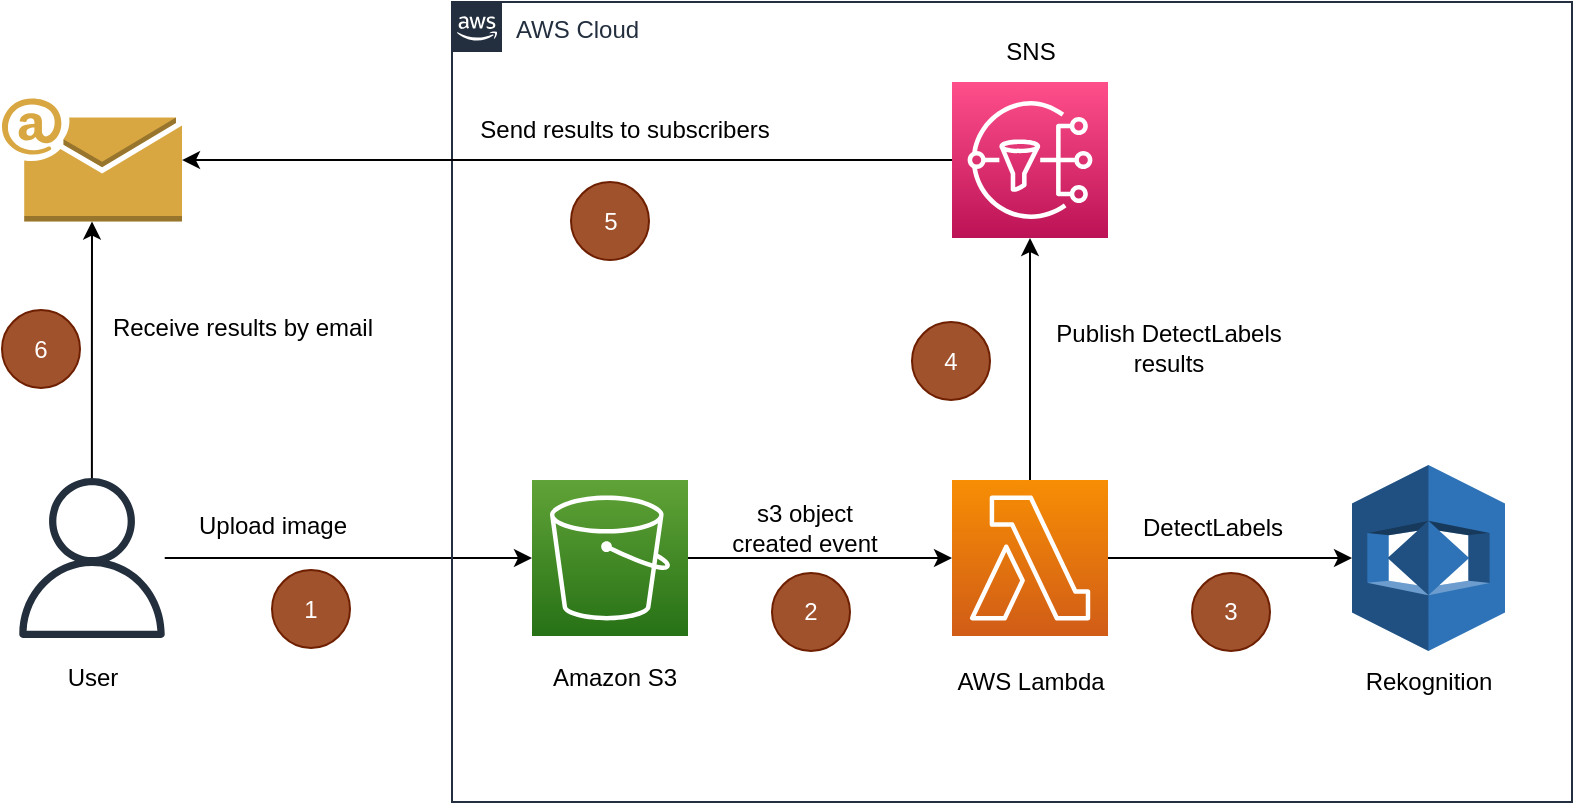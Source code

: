 <mxfile version="21.2.8" type="device">
  <diagram name="Page-1" id="Al5wAapHEoJ9mFh7ojYQ">
    <mxGraphModel dx="1098" dy="828" grid="1" gridSize="10" guides="1" tooltips="1" connect="1" arrows="1" fold="1" page="1" pageScale="1" pageWidth="827" pageHeight="1169" math="0" shadow="0">
      <root>
        <mxCell id="0" />
        <mxCell id="1" parent="0" />
        <mxCell id="_oVkWMi1TpzWu_-3pJtZ-10" style="edgeStyle=orthogonalEdgeStyle;rounded=0;orthogonalLoop=1;jettySize=auto;html=1;entryX=0;entryY=0.5;entryDx=0;entryDy=0;entryPerimeter=0;" edge="1" parent="1" source="_oVkWMi1TpzWu_-3pJtZ-1" target="_oVkWMi1TpzWu_-3pJtZ-4">
          <mxGeometry relative="1" as="geometry" />
        </mxCell>
        <mxCell id="_oVkWMi1TpzWu_-3pJtZ-24" style="edgeStyle=orthogonalEdgeStyle;rounded=0;orthogonalLoop=1;jettySize=auto;html=1;" edge="1" parent="1" source="_oVkWMi1TpzWu_-3pJtZ-1" target="_oVkWMi1TpzWu_-3pJtZ-8">
          <mxGeometry relative="1" as="geometry" />
        </mxCell>
        <mxCell id="_oVkWMi1TpzWu_-3pJtZ-1" value="" style="sketch=0;outlineConnect=0;fontColor=#232F3E;gradientColor=none;fillColor=#232F3D;strokeColor=none;dashed=0;verticalLabelPosition=bottom;verticalAlign=top;align=center;html=1;fontSize=12;fontStyle=0;aspect=fixed;pointerEvents=1;shape=mxgraph.aws4.user;" vertex="1" parent="1">
          <mxGeometry x="20" y="438" width="80" height="80" as="geometry" />
        </mxCell>
        <mxCell id="_oVkWMi1TpzWu_-3pJtZ-3" value="AWS Cloud" style="points=[[0,0],[0.25,0],[0.5,0],[0.75,0],[1,0],[1,0.25],[1,0.5],[1,0.75],[1,1],[0.75,1],[0.5,1],[0.25,1],[0,1],[0,0.75],[0,0.5],[0,0.25]];outlineConnect=0;gradientColor=none;html=1;whiteSpace=wrap;fontSize=12;fontStyle=0;container=1;pointerEvents=0;collapsible=0;recursiveResize=0;shape=mxgraph.aws4.group;grIcon=mxgraph.aws4.group_aws_cloud_alt;strokeColor=#232F3E;fillColor=none;verticalAlign=top;align=left;spacingLeft=30;fontColor=#232F3E;dashed=0;" vertex="1" parent="1">
          <mxGeometry x="240" y="200" width="560" height="400" as="geometry" />
        </mxCell>
        <mxCell id="_oVkWMi1TpzWu_-3pJtZ-15" style="edgeStyle=orthogonalEdgeStyle;rounded=0;orthogonalLoop=1;jettySize=auto;html=1;entryX=0;entryY=0.5;entryDx=0;entryDy=0;entryPerimeter=0;" edge="1" parent="_oVkWMi1TpzWu_-3pJtZ-3" source="_oVkWMi1TpzWu_-3pJtZ-4" target="_oVkWMi1TpzWu_-3pJtZ-5">
          <mxGeometry relative="1" as="geometry" />
        </mxCell>
        <mxCell id="_oVkWMi1TpzWu_-3pJtZ-4" value="" style="sketch=0;points=[[0,0,0],[0.25,0,0],[0.5,0,0],[0.75,0,0],[1,0,0],[0,1,0],[0.25,1,0],[0.5,1,0],[0.75,1,0],[1,1,0],[0,0.25,0],[0,0.5,0],[0,0.75,0],[1,0.25,0],[1,0.5,0],[1,0.75,0]];outlineConnect=0;fontColor=#232F3E;gradientColor=#60A337;gradientDirection=north;fillColor=#277116;strokeColor=#ffffff;dashed=0;verticalLabelPosition=bottom;verticalAlign=top;align=center;html=1;fontSize=12;fontStyle=0;aspect=fixed;shape=mxgraph.aws4.resourceIcon;resIcon=mxgraph.aws4.s3;" vertex="1" parent="_oVkWMi1TpzWu_-3pJtZ-3">
          <mxGeometry x="40" y="239" width="78" height="78" as="geometry" />
        </mxCell>
        <mxCell id="_oVkWMi1TpzWu_-3pJtZ-18" style="edgeStyle=orthogonalEdgeStyle;rounded=0;orthogonalLoop=1;jettySize=auto;html=1;entryX=0;entryY=0.5;entryDx=0;entryDy=0;entryPerimeter=0;" edge="1" parent="_oVkWMi1TpzWu_-3pJtZ-3" source="_oVkWMi1TpzWu_-3pJtZ-5" target="_oVkWMi1TpzWu_-3pJtZ-7">
          <mxGeometry relative="1" as="geometry" />
        </mxCell>
        <mxCell id="_oVkWMi1TpzWu_-3pJtZ-21" style="edgeStyle=orthogonalEdgeStyle;rounded=0;orthogonalLoop=1;jettySize=auto;html=1;" edge="1" parent="_oVkWMi1TpzWu_-3pJtZ-3" source="_oVkWMi1TpzWu_-3pJtZ-5" target="_oVkWMi1TpzWu_-3pJtZ-6">
          <mxGeometry relative="1" as="geometry" />
        </mxCell>
        <mxCell id="_oVkWMi1TpzWu_-3pJtZ-5" value="" style="sketch=0;points=[[0,0,0],[0.25,0,0],[0.5,0,0],[0.75,0,0],[1,0,0],[0,1,0],[0.25,1,0],[0.5,1,0],[0.75,1,0],[1,1,0],[0,0.25,0],[0,0.5,0],[0,0.75,0],[1,0.25,0],[1,0.5,0],[1,0.75,0]];outlineConnect=0;fontColor=#232F3E;gradientColor=#F78E04;gradientDirection=north;fillColor=#D05C17;strokeColor=#ffffff;dashed=0;verticalLabelPosition=bottom;verticalAlign=top;align=center;html=1;fontSize=12;fontStyle=0;aspect=fixed;shape=mxgraph.aws4.resourceIcon;resIcon=mxgraph.aws4.lambda;" vertex="1" parent="_oVkWMi1TpzWu_-3pJtZ-3">
          <mxGeometry x="250" y="239" width="78" height="78" as="geometry" />
        </mxCell>
        <mxCell id="_oVkWMi1TpzWu_-3pJtZ-6" value="" style="sketch=0;points=[[0,0,0],[0.25,0,0],[0.5,0,0],[0.75,0,0],[1,0,0],[0,1,0],[0.25,1,0],[0.5,1,0],[0.75,1,0],[1,1,0],[0,0.25,0],[0,0.5,0],[0,0.75,0],[1,0.25,0],[1,0.5,0],[1,0.75,0]];outlineConnect=0;fontColor=#232F3E;gradientColor=#FF4F8B;gradientDirection=north;fillColor=#BC1356;strokeColor=#ffffff;dashed=0;verticalLabelPosition=bottom;verticalAlign=top;align=center;html=1;fontSize=12;fontStyle=0;aspect=fixed;shape=mxgraph.aws4.resourceIcon;resIcon=mxgraph.aws4.sns;" vertex="1" parent="_oVkWMi1TpzWu_-3pJtZ-3">
          <mxGeometry x="250" y="40" width="78" height="78" as="geometry" />
        </mxCell>
        <mxCell id="_oVkWMi1TpzWu_-3pJtZ-7" value="" style="outlineConnect=0;dashed=0;verticalLabelPosition=bottom;verticalAlign=top;align=center;html=1;shape=mxgraph.aws3.rekognition;fillColor=#2E73B8;gradientColor=none;" vertex="1" parent="_oVkWMi1TpzWu_-3pJtZ-3">
          <mxGeometry x="450" y="231.5" width="76.5" height="93" as="geometry" />
        </mxCell>
        <mxCell id="_oVkWMi1TpzWu_-3pJtZ-17" value="AWS Lambda" style="text;html=1;align=center;verticalAlign=middle;resizable=0;points=[];autosize=1;strokeColor=none;fillColor=none;" vertex="1" parent="_oVkWMi1TpzWu_-3pJtZ-3">
          <mxGeometry x="239" y="324.5" width="100" height="30" as="geometry" />
        </mxCell>
        <mxCell id="_oVkWMi1TpzWu_-3pJtZ-19" value="DetectLabels" style="text;html=1;align=center;verticalAlign=middle;resizable=0;points=[];autosize=1;strokeColor=none;fillColor=none;" vertex="1" parent="_oVkWMi1TpzWu_-3pJtZ-3">
          <mxGeometry x="335" y="248" width="90" height="30" as="geometry" />
        </mxCell>
        <mxCell id="_oVkWMi1TpzWu_-3pJtZ-20" value="Rekognition" style="text;html=1;align=center;verticalAlign=middle;resizable=0;points=[];autosize=1;strokeColor=none;fillColor=none;" vertex="1" parent="_oVkWMi1TpzWu_-3pJtZ-3">
          <mxGeometry x="443.25" y="324.5" width="90" height="30" as="geometry" />
        </mxCell>
        <mxCell id="_oVkWMi1TpzWu_-3pJtZ-28" value="2" style="ellipse;whiteSpace=wrap;html=1;aspect=fixed;fillColor=#a0522d;strokeColor=#6D1F00;fontColor=#ffffff;" vertex="1" parent="_oVkWMi1TpzWu_-3pJtZ-3">
          <mxGeometry x="160" y="285.5" width="39" height="39" as="geometry" />
        </mxCell>
        <mxCell id="_oVkWMi1TpzWu_-3pJtZ-29" value="3" style="ellipse;whiteSpace=wrap;html=1;aspect=fixed;fillColor=#a0522d;strokeColor=#6D1F00;fontColor=#ffffff;" vertex="1" parent="_oVkWMi1TpzWu_-3pJtZ-3">
          <mxGeometry x="370" y="285.5" width="39" height="39" as="geometry" />
        </mxCell>
        <mxCell id="_oVkWMi1TpzWu_-3pJtZ-30" value="4" style="ellipse;whiteSpace=wrap;html=1;aspect=fixed;fillColor=#a0522d;strokeColor=#6D1F00;fontColor=#ffffff;" vertex="1" parent="_oVkWMi1TpzWu_-3pJtZ-3">
          <mxGeometry x="230" y="160" width="39" height="39" as="geometry" />
        </mxCell>
        <mxCell id="_oVkWMi1TpzWu_-3pJtZ-31" value="5" style="ellipse;whiteSpace=wrap;html=1;aspect=fixed;fillColor=#a0522d;strokeColor=#6D1F00;fontColor=#ffffff;" vertex="1" parent="_oVkWMi1TpzWu_-3pJtZ-3">
          <mxGeometry x="59.5" y="90" width="39" height="39" as="geometry" />
        </mxCell>
        <mxCell id="_oVkWMi1TpzWu_-3pJtZ-33" value="SNS" style="text;html=1;align=center;verticalAlign=middle;resizable=0;points=[];autosize=1;strokeColor=none;fillColor=none;" vertex="1" parent="_oVkWMi1TpzWu_-3pJtZ-3">
          <mxGeometry x="264" y="10" width="50" height="30" as="geometry" />
        </mxCell>
        <mxCell id="_oVkWMi1TpzWu_-3pJtZ-8" value="" style="outlineConnect=0;dashed=0;verticalLabelPosition=bottom;verticalAlign=top;align=center;html=1;shape=mxgraph.aws3.email;fillColor=#D9A741;gradientColor=none;" vertex="1" parent="1">
          <mxGeometry x="15" y="248.25" width="90" height="61.5" as="geometry" />
        </mxCell>
        <mxCell id="_oVkWMi1TpzWu_-3pJtZ-11" value="Upload image" style="text;html=1;align=center;verticalAlign=middle;resizable=0;points=[];autosize=1;strokeColor=none;fillColor=none;" vertex="1" parent="1">
          <mxGeometry x="100" y="447" width="100" height="30" as="geometry" />
        </mxCell>
        <mxCell id="_oVkWMi1TpzWu_-3pJtZ-13" value="User" style="text;html=1;align=center;verticalAlign=middle;resizable=0;points=[];autosize=1;strokeColor=none;fillColor=none;" vertex="1" parent="1">
          <mxGeometry x="35" y="523" width="50" height="30" as="geometry" />
        </mxCell>
        <mxCell id="_oVkWMi1TpzWu_-3pJtZ-14" value="Amazon S3" style="text;html=1;align=center;verticalAlign=middle;resizable=0;points=[];autosize=1;strokeColor=none;fillColor=none;" vertex="1" parent="1">
          <mxGeometry x="276" y="523" width="90" height="30" as="geometry" />
        </mxCell>
        <mxCell id="_oVkWMi1TpzWu_-3pJtZ-16" value="s3 object &lt;br&gt;created event" style="text;html=1;align=center;verticalAlign=middle;resizable=0;points=[];autosize=1;strokeColor=none;fillColor=none;" vertex="1" parent="1">
          <mxGeometry x="366" y="443" width="100" height="40" as="geometry" />
        </mxCell>
        <mxCell id="_oVkWMi1TpzWu_-3pJtZ-22" value="Publish DetectLabels&lt;br&gt;results" style="text;html=1;align=center;verticalAlign=middle;resizable=0;points=[];autosize=1;strokeColor=none;fillColor=none;" vertex="1" parent="1">
          <mxGeometry x="528" y="353" width="140" height="40" as="geometry" />
        </mxCell>
        <mxCell id="_oVkWMi1TpzWu_-3pJtZ-23" style="edgeStyle=orthogonalEdgeStyle;rounded=0;orthogonalLoop=1;jettySize=auto;html=1;" edge="1" parent="1" source="_oVkWMi1TpzWu_-3pJtZ-6" target="_oVkWMi1TpzWu_-3pJtZ-8">
          <mxGeometry relative="1" as="geometry" />
        </mxCell>
        <mxCell id="_oVkWMi1TpzWu_-3pJtZ-25" value="Send results to subscribers" style="text;html=1;align=center;verticalAlign=middle;resizable=0;points=[];autosize=1;strokeColor=none;fillColor=none;" vertex="1" parent="1">
          <mxGeometry x="241" y="249" width="170" height="30" as="geometry" />
        </mxCell>
        <mxCell id="_oVkWMi1TpzWu_-3pJtZ-26" value="Receive results by email" style="text;html=1;align=center;verticalAlign=middle;resizable=0;points=[];autosize=1;strokeColor=none;fillColor=none;" vertex="1" parent="1">
          <mxGeometry x="60" y="348" width="150" height="30" as="geometry" />
        </mxCell>
        <mxCell id="_oVkWMi1TpzWu_-3pJtZ-27" value="1" style="ellipse;whiteSpace=wrap;html=1;aspect=fixed;fillColor=#a0522d;strokeColor=#6D1F00;fontColor=#ffffff;" vertex="1" parent="1">
          <mxGeometry x="150" y="484" width="39" height="39" as="geometry" />
        </mxCell>
        <mxCell id="_oVkWMi1TpzWu_-3pJtZ-32" value="6" style="ellipse;whiteSpace=wrap;html=1;aspect=fixed;fillColor=#a0522d;strokeColor=#6D1F00;fontColor=#ffffff;" vertex="1" parent="1">
          <mxGeometry x="15" y="354" width="39" height="39" as="geometry" />
        </mxCell>
      </root>
    </mxGraphModel>
  </diagram>
</mxfile>
